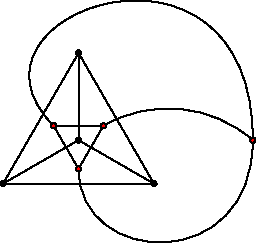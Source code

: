 /******************************************************************************
 *                                 LICENSE                                    *
 ******************************************************************************
 *  This file is part of Mathematics-and-Physics.                             *
 *                                                                            *
 *  Mathematics-and-Physics is free software: you can redistribute it and/or  *
 *  modify it under the terms of the GNU General Public License as published  *
 *  by the Free Software Foundation, either version 3 of the License, or      *
 *  (at your option) any later version.                                       *
 *                                                                            *
 *  Mathematics-and-Physics is distributed in the hope that it will be useful *
 *  but WITHOUT ANY WARRANTY; without even the implied warranty of            *
 *  MERCHANTABILITY or FITNESS FOR A PARTICULAR PURPOSE.  See the             *
 *  GNU General Public License for more details.                              *
 *                                                                            *
 *  You should have received a copy of the GNU General Public License         *
 *  along with Mathematics-and-Physics.  If not, see                          *
 *  <https://www.gnu.org/licenses/>.                                          *
 ******************************************************************************/

/*  Size of the figure.                                                       */
size(128);

real rDot = 0.03;

/*  Coordinates for the vertices of the graph.                                */
pair V0 = expi(0.5*pi);
pair V1 = expi(3.5*pi / 3.0);
pair V2 = expi(5.5 * pi / 3.0);
pair V3 = (0.0, 0.0);

pair W1 = scale(0.33)*expi(pi/3.0 + 0.5*pi);
pair W2 = scale(0.33)*expi(pi/3.0 + 3.5*pi / 3.0);
pair W3 = scale(0.33)*expi(pi/3.0 + 5.5 * pi / 3.0);
pair W0 = (2.0, 0.0);

/*  Dots for the vertices of the graph.                                       */
dot(V0);
dot(V1);
dot(V2);
dot(V3);

/*  And draw the edges.                                                       */
draw(V0 -- V1);
draw(V0 -- V2);
draw(V0 -- V3);
draw(V1 -- V2);
draw(V1 -- V3);
draw(V2 -- V3);

draw(W1{NW} .. W0{S});
draw(W2{W2} .. W0{N});
draw(W3{W3} .. W0);
draw(W1 -- W2);
draw(W1 -- W3);
draw(W2 -- W3);

filldraw(circle(W0, rDot), red, black);
filldraw(circle(W1, rDot), red, black);
filldraw(circle(W2, rDot), red, black);
filldraw(circle(W3, rDot), red, black);

